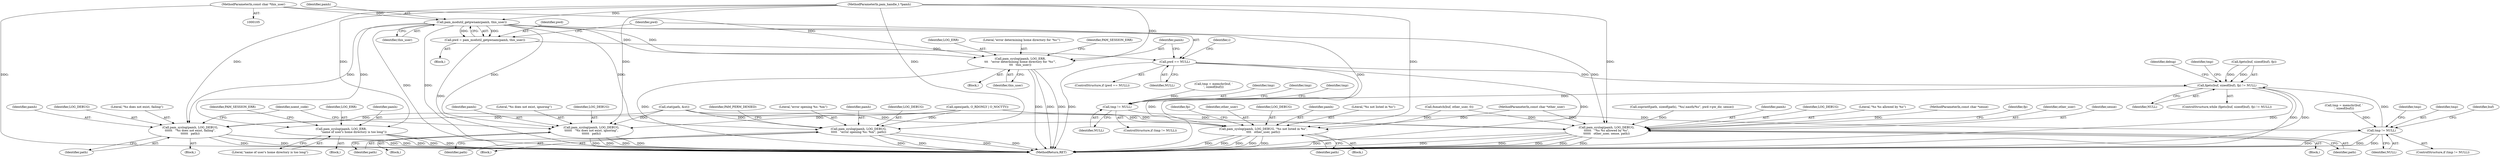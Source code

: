 digraph "0_altlinux_843807a3a90f52e7538be756616510730a24739a@pointer" {
"1000108" [label="(MethodParameterIn,const char *this_user)"];
"1000129" [label="(Call,pam_modutil_getpwnam(pamh, this_user))"];
"1000127" [label="(Call,pwd = pam_modutil_getpwnam(pamh, this_user))"];
"1000133" [label="(Call,pwd == NULL)"];
"1000243" [label="(Call,fgets(buf, sizeof(buf), fp) != NULL)"];
"1000259" [label="(Call,tmp != NULL)"];
"1000275" [label="(Call,tmp != NULL)"];
"1000137" [label="(Call,pam_syslog(pamh, LOG_ERR,\n\t\t\t   \"error determining home directory for '%s'\",\n\t\t\t   this_user))"];
"1000167" [label="(Call,pam_syslog(pamh, LOG_ERR,\n                           \"name of user's home directory is too long\"))"];
"1000294" [label="(Call,pam_syslog(pamh, LOG_DEBUG,\n\t\t\t\t\t\t   \"%s %s allowed by %s\",\n\t\t\t\t\t\t   other_user, sense, path))"];
"1000308" [label="(Call,pam_syslog(pamh, LOG_DEBUG, \"%s not listed in %s\",\n\t\t\t\t   other_user, path))"];
"1000335" [label="(Call,pam_syslog(pamh, LOG_DEBUG,\n\t\t\t\t\t\t   \"%s does not exist, ignoring\",\n\t\t\t\t\t\t   path))"];
"1000345" [label="(Call,pam_syslog(pamh, LOG_DEBUG,\n\t\t\t\t\t\t   \"%s does not exist, failing\",\n\t\t\t\t\t\t   path))"];
"1000356" [label="(Call,pam_syslog(pamh, LOG_DEBUG,\n\t\t\t\t\t   \"error opening %s: %m\", path))"];
"1000309" [label="(Identifier,pamh)"];
"1000249" [label="(Identifier,NULL)"];
"1000360" [label="(Identifier,path)"];
"1000146" [label="(Call,snprintf(path, sizeof(path), \"%s/.xauth/%s\", pwd->pw_dir, sense))"];
"1000339" [label="(Identifier,path)"];
"1000145" [label="(Identifier,i)"];
"1000242" [label="(ControlStructure,while (fgets(buf, sizeof(buf), fp) != NULL))"];
"1000311" [label="(Literal,\"%s not listed in %s\")"];
"1000335" [label="(Call,pam_syslog(pamh, LOG_DEBUG,\n\t\t\t\t\t\t   \"%s does not exist, ignoring\",\n\t\t\t\t\t\t   path))"];
"1000285" [label="(Call,fnmatch(buf, other_user, 0))"];
"1000265" [label="(Identifier,tmp)"];
"1000170" [label="(Literal,\"name of user's home directory is too long\")"];
"1000258" [label="(ControlStructure,if (tmp != NULL))"];
"1000295" [label="(Identifier,pamh)"];
"1000346" [label="(Identifier,pamh)"];
"1000166" [label="(Block,)"];
"1000181" [label="(Call,stat(path, &st))"];
"1000134" [label="(Identifier,pwd)"];
"1000294" [label="(Call,pam_syslog(pamh, LOG_DEBUG,\n\t\t\t\t\t\t   \"%s %s allowed by %s\",\n\t\t\t\t\t\t   other_user, sense, path))"];
"1000281" [label="(Identifier,tmp)"];
"1000276" [label="(Identifier,tmp)"];
"1000362" [label="(Identifier,PAM_PERM_DENIED)"];
"1000112" [label="(Block,)"];
"1000351" [label="(Identifier,noent_code)"];
"1000251" [label="(Call,tmp = memchr(buf, '\r', sizeof(buf)))"];
"1000260" [label="(Identifier,tmp)"];
"1000133" [label="(Call,pwd == NULL)"];
"1000139" [label="(Identifier,LOG_ERR)"];
"1000336" [label="(Identifier,pamh)"];
"1000347" [label="(Identifier,LOG_DEBUG)"];
"1000130" [label="(Identifier,pamh)"];
"1000286" [label="(Identifier,buf)"];
"1000277" [label="(Identifier,NULL)"];
"1000315" [label="(Identifier,fp)"];
"1000296" [label="(Identifier,LOG_DEBUG)"];
"1000338" [label="(Literal,\"%s does not exist, ignoring\")"];
"1000355" [label="(Block,)"];
"1000168" [label="(Identifier,pamh)"];
"1000261" [label="(Identifier,NULL)"];
"1000297" [label="(Literal,\"%s %s allowed by %s\")"];
"1000312" [label="(Identifier,other_user)"];
"1000359" [label="(Literal,\"error opening %s: %m\")"];
"1000138" [label="(Identifier,pamh)"];
"1000252" [label="(Identifier,tmp)"];
"1000108" [label="(MethodParameterIn,const char *this_user)"];
"1000109" [label="(MethodParameterIn,const char *other_user)"];
"1000363" [label="(MethodReturn,RET)"];
"1000349" [label="(Identifier,path)"];
"1000107" [label="(MethodParameterIn,const char *sense)"];
"1000131" [label="(Identifier,this_user)"];
"1000302" [label="(Identifier,fp)"];
"1000172" [label="(Identifier,PAM_SESSION_ERR)"];
"1000344" [label="(Block,)"];
"1000140" [label="(Literal,\"error determining home directory for '%s'\")"];
"1000137" [label="(Call,pam_syslog(pamh, LOG_ERR,\n\t\t\t   \"error determining home directory for '%s'\",\n\t\t\t   this_user))"];
"1000356" [label="(Call,pam_syslog(pamh, LOG_DEBUG,\n\t\t\t\t\t   \"error opening %s: %m\", path))"];
"1000204" [label="(Call,open(path, O_RDONLY | O_NOCTTY))"];
"1000136" [label="(Block,)"];
"1000143" [label="(Identifier,PAM_SESSION_ERR)"];
"1000293" [label="(Block,)"];
"1000167" [label="(Call,pam_syslog(pamh, LOG_ERR,\n                           \"name of user's home directory is too long\"))"];
"1000357" [label="(Identifier,pamh)"];
"1000128" [label="(Identifier,pwd)"];
"1000308" [label="(Call,pam_syslog(pamh, LOG_DEBUG, \"%s not listed in %s\",\n\t\t\t\t   other_user, path))"];
"1000106" [label="(MethodParameterIn,pam_handle_t *pamh)"];
"1000267" [label="(Call,tmp = memchr(buf, '\n', sizeof(buf)))"];
"1000358" [label="(Identifier,LOG_DEBUG)"];
"1000274" [label="(ControlStructure,if (tmp != NULL))"];
"1000298" [label="(Identifier,other_user)"];
"1000141" [label="(Identifier,this_user)"];
"1000129" [label="(Call,pam_modutil_getpwnam(pamh, this_user))"];
"1000313" [label="(Identifier,path)"];
"1000268" [label="(Identifier,tmp)"];
"1000300" [label="(Identifier,path)"];
"1000348" [label="(Literal,\"%s does not exist, failing\")"];
"1000334" [label="(Block,)"];
"1000244" [label="(Call,fgets(buf, sizeof(buf), fp))"];
"1000306" [label="(Identifier,debug)"];
"1000275" [label="(Call,tmp != NULL)"];
"1000299" [label="(Identifier,sense)"];
"1000243" [label="(Call,fgets(buf, sizeof(buf), fp) != NULL)"];
"1000127" [label="(Call,pwd = pam_modutil_getpwnam(pamh, this_user))"];
"1000132" [label="(ControlStructure,if (pwd == NULL))"];
"1000135" [label="(Identifier,NULL)"];
"1000259" [label="(Call,tmp != NULL)"];
"1000307" [label="(Block,)"];
"1000169" [label="(Identifier,LOG_ERR)"];
"1000337" [label="(Identifier,LOG_DEBUG)"];
"1000310" [label="(Identifier,LOG_DEBUG)"];
"1000345" [label="(Call,pam_syslog(pamh, LOG_DEBUG,\n\t\t\t\t\t\t   \"%s does not exist, failing\",\n\t\t\t\t\t\t   path))"];
"1000108" -> "1000105"  [label="AST: "];
"1000108" -> "1000363"  [label="DDG: "];
"1000108" -> "1000129"  [label="DDG: "];
"1000108" -> "1000137"  [label="DDG: "];
"1000129" -> "1000127"  [label="AST: "];
"1000129" -> "1000131"  [label="CFG: "];
"1000130" -> "1000129"  [label="AST: "];
"1000131" -> "1000129"  [label="AST: "];
"1000127" -> "1000129"  [label="CFG: "];
"1000129" -> "1000363"  [label="DDG: "];
"1000129" -> "1000363"  [label="DDG: "];
"1000129" -> "1000127"  [label="DDG: "];
"1000129" -> "1000127"  [label="DDG: "];
"1000106" -> "1000129"  [label="DDG: "];
"1000129" -> "1000137"  [label="DDG: "];
"1000129" -> "1000137"  [label="DDG: "];
"1000129" -> "1000167"  [label="DDG: "];
"1000129" -> "1000294"  [label="DDG: "];
"1000129" -> "1000308"  [label="DDG: "];
"1000129" -> "1000335"  [label="DDG: "];
"1000129" -> "1000345"  [label="DDG: "];
"1000129" -> "1000356"  [label="DDG: "];
"1000127" -> "1000112"  [label="AST: "];
"1000128" -> "1000127"  [label="AST: "];
"1000134" -> "1000127"  [label="CFG: "];
"1000127" -> "1000363"  [label="DDG: "];
"1000127" -> "1000133"  [label="DDG: "];
"1000133" -> "1000132"  [label="AST: "];
"1000133" -> "1000135"  [label="CFG: "];
"1000134" -> "1000133"  [label="AST: "];
"1000135" -> "1000133"  [label="AST: "];
"1000138" -> "1000133"  [label="CFG: "];
"1000145" -> "1000133"  [label="CFG: "];
"1000133" -> "1000363"  [label="DDG: "];
"1000133" -> "1000363"  [label="DDG: "];
"1000133" -> "1000363"  [label="DDG: "];
"1000133" -> "1000243"  [label="DDG: "];
"1000243" -> "1000242"  [label="AST: "];
"1000243" -> "1000249"  [label="CFG: "];
"1000244" -> "1000243"  [label="AST: "];
"1000249" -> "1000243"  [label="AST: "];
"1000252" -> "1000243"  [label="CFG: "];
"1000306" -> "1000243"  [label="CFG: "];
"1000243" -> "1000363"  [label="DDG: "];
"1000243" -> "1000363"  [label="DDG: "];
"1000243" -> "1000363"  [label="DDG: "];
"1000244" -> "1000243"  [label="DDG: "];
"1000244" -> "1000243"  [label="DDG: "];
"1000275" -> "1000243"  [label="DDG: "];
"1000243" -> "1000259"  [label="DDG: "];
"1000259" -> "1000258"  [label="AST: "];
"1000259" -> "1000261"  [label="CFG: "];
"1000260" -> "1000259"  [label="AST: "];
"1000261" -> "1000259"  [label="AST: "];
"1000265" -> "1000259"  [label="CFG: "];
"1000268" -> "1000259"  [label="CFG: "];
"1000251" -> "1000259"  [label="DDG: "];
"1000259" -> "1000275"  [label="DDG: "];
"1000275" -> "1000274"  [label="AST: "];
"1000275" -> "1000277"  [label="CFG: "];
"1000276" -> "1000275"  [label="AST: "];
"1000277" -> "1000275"  [label="AST: "];
"1000281" -> "1000275"  [label="CFG: "];
"1000286" -> "1000275"  [label="CFG: "];
"1000275" -> "1000363"  [label="DDG: "];
"1000275" -> "1000363"  [label="DDG: "];
"1000275" -> "1000363"  [label="DDG: "];
"1000267" -> "1000275"  [label="DDG: "];
"1000137" -> "1000136"  [label="AST: "];
"1000137" -> "1000141"  [label="CFG: "];
"1000138" -> "1000137"  [label="AST: "];
"1000139" -> "1000137"  [label="AST: "];
"1000140" -> "1000137"  [label="AST: "];
"1000141" -> "1000137"  [label="AST: "];
"1000143" -> "1000137"  [label="CFG: "];
"1000137" -> "1000363"  [label="DDG: "];
"1000137" -> "1000363"  [label="DDG: "];
"1000137" -> "1000363"  [label="DDG: "];
"1000137" -> "1000363"  [label="DDG: "];
"1000106" -> "1000137"  [label="DDG: "];
"1000167" -> "1000166"  [label="AST: "];
"1000167" -> "1000170"  [label="CFG: "];
"1000168" -> "1000167"  [label="AST: "];
"1000169" -> "1000167"  [label="AST: "];
"1000170" -> "1000167"  [label="AST: "];
"1000172" -> "1000167"  [label="CFG: "];
"1000167" -> "1000363"  [label="DDG: "];
"1000167" -> "1000363"  [label="DDG: "];
"1000167" -> "1000363"  [label="DDG: "];
"1000106" -> "1000167"  [label="DDG: "];
"1000294" -> "1000293"  [label="AST: "];
"1000294" -> "1000300"  [label="CFG: "];
"1000295" -> "1000294"  [label="AST: "];
"1000296" -> "1000294"  [label="AST: "];
"1000297" -> "1000294"  [label="AST: "];
"1000298" -> "1000294"  [label="AST: "];
"1000299" -> "1000294"  [label="AST: "];
"1000300" -> "1000294"  [label="AST: "];
"1000302" -> "1000294"  [label="CFG: "];
"1000294" -> "1000363"  [label="DDG: "];
"1000294" -> "1000363"  [label="DDG: "];
"1000294" -> "1000363"  [label="DDG: "];
"1000294" -> "1000363"  [label="DDG: "];
"1000294" -> "1000363"  [label="DDG: "];
"1000294" -> "1000363"  [label="DDG: "];
"1000106" -> "1000294"  [label="DDG: "];
"1000285" -> "1000294"  [label="DDG: "];
"1000109" -> "1000294"  [label="DDG: "];
"1000146" -> "1000294"  [label="DDG: "];
"1000107" -> "1000294"  [label="DDG: "];
"1000181" -> "1000294"  [label="DDG: "];
"1000204" -> "1000294"  [label="DDG: "];
"1000308" -> "1000307"  [label="AST: "];
"1000308" -> "1000313"  [label="CFG: "];
"1000309" -> "1000308"  [label="AST: "];
"1000310" -> "1000308"  [label="AST: "];
"1000311" -> "1000308"  [label="AST: "];
"1000312" -> "1000308"  [label="AST: "];
"1000313" -> "1000308"  [label="AST: "];
"1000315" -> "1000308"  [label="CFG: "];
"1000308" -> "1000363"  [label="DDG: "];
"1000308" -> "1000363"  [label="DDG: "];
"1000308" -> "1000363"  [label="DDG: "];
"1000308" -> "1000363"  [label="DDG: "];
"1000308" -> "1000363"  [label="DDG: "];
"1000106" -> "1000308"  [label="DDG: "];
"1000285" -> "1000308"  [label="DDG: "];
"1000109" -> "1000308"  [label="DDG: "];
"1000181" -> "1000308"  [label="DDG: "];
"1000204" -> "1000308"  [label="DDG: "];
"1000335" -> "1000334"  [label="AST: "];
"1000335" -> "1000339"  [label="CFG: "];
"1000336" -> "1000335"  [label="AST: "];
"1000337" -> "1000335"  [label="AST: "];
"1000338" -> "1000335"  [label="AST: "];
"1000339" -> "1000335"  [label="AST: "];
"1000351" -> "1000335"  [label="CFG: "];
"1000335" -> "1000363"  [label="DDG: "];
"1000335" -> "1000363"  [label="DDG: "];
"1000335" -> "1000363"  [label="DDG: "];
"1000335" -> "1000363"  [label="DDG: "];
"1000106" -> "1000335"  [label="DDG: "];
"1000181" -> "1000335"  [label="DDG: "];
"1000204" -> "1000335"  [label="DDG: "];
"1000345" -> "1000344"  [label="AST: "];
"1000345" -> "1000349"  [label="CFG: "];
"1000346" -> "1000345"  [label="AST: "];
"1000347" -> "1000345"  [label="AST: "];
"1000348" -> "1000345"  [label="AST: "];
"1000349" -> "1000345"  [label="AST: "];
"1000351" -> "1000345"  [label="CFG: "];
"1000345" -> "1000363"  [label="DDG: "];
"1000345" -> "1000363"  [label="DDG: "];
"1000345" -> "1000363"  [label="DDG: "];
"1000345" -> "1000363"  [label="DDG: "];
"1000106" -> "1000345"  [label="DDG: "];
"1000181" -> "1000345"  [label="DDG: "];
"1000204" -> "1000345"  [label="DDG: "];
"1000356" -> "1000355"  [label="AST: "];
"1000356" -> "1000360"  [label="CFG: "];
"1000357" -> "1000356"  [label="AST: "];
"1000358" -> "1000356"  [label="AST: "];
"1000359" -> "1000356"  [label="AST: "];
"1000360" -> "1000356"  [label="AST: "];
"1000362" -> "1000356"  [label="CFG: "];
"1000356" -> "1000363"  [label="DDG: "];
"1000356" -> "1000363"  [label="DDG: "];
"1000356" -> "1000363"  [label="DDG: "];
"1000356" -> "1000363"  [label="DDG: "];
"1000106" -> "1000356"  [label="DDG: "];
"1000181" -> "1000356"  [label="DDG: "];
"1000204" -> "1000356"  [label="DDG: "];
}
